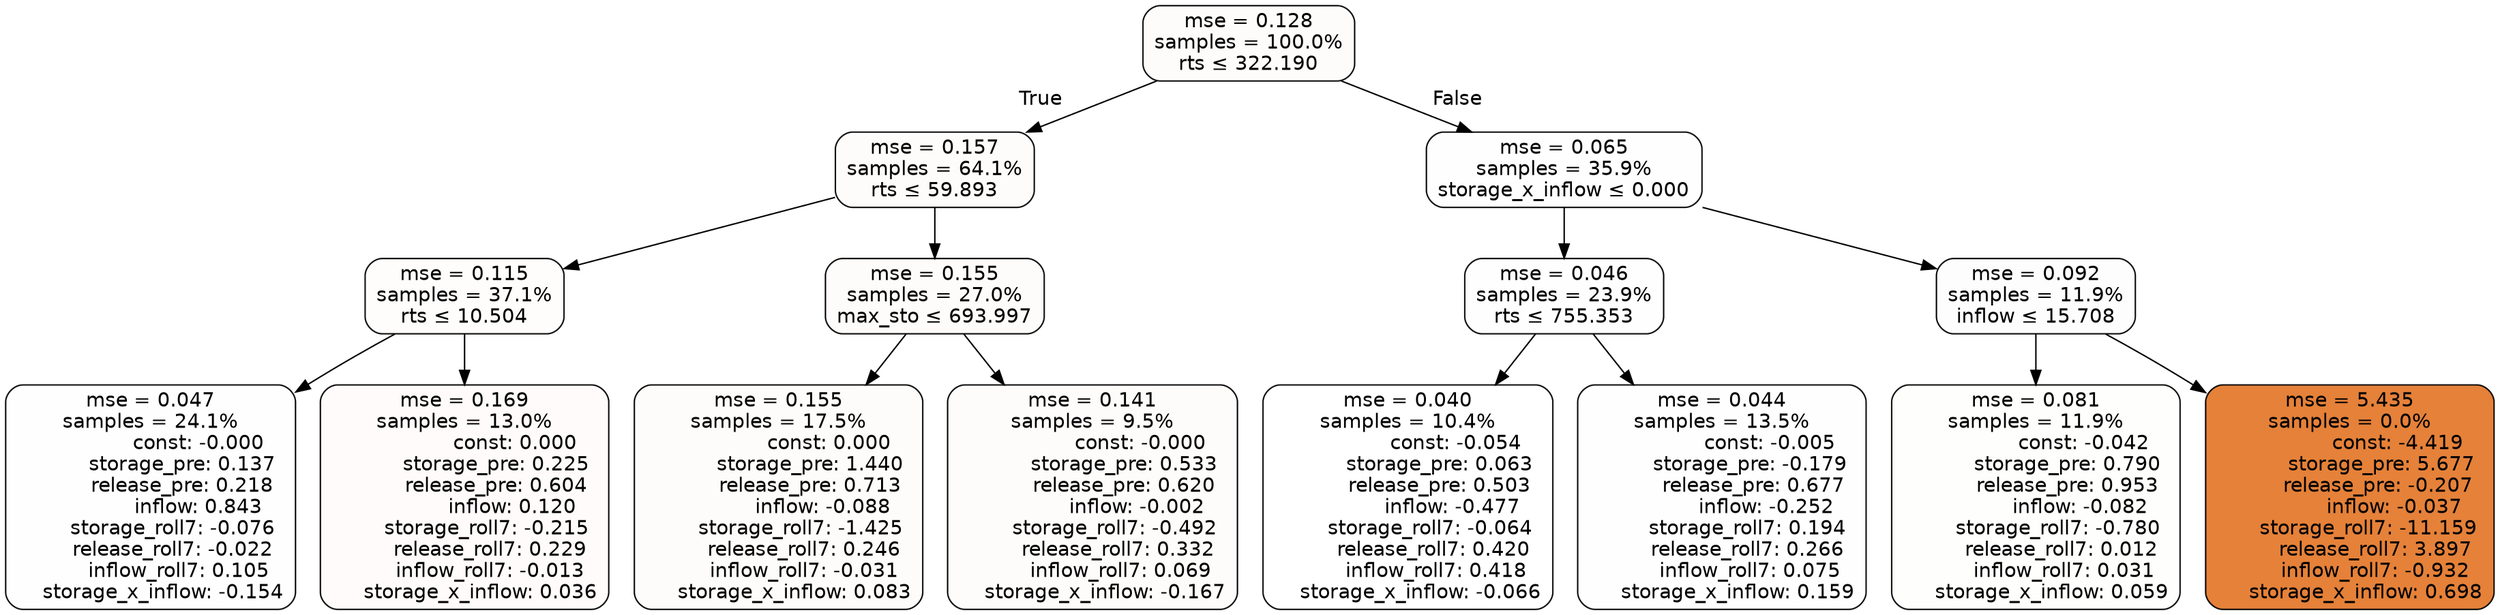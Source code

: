 digraph tree {
bgcolor="transparent"
node [shape=rectangle, style="filled, rounded", color="black", fontname=helvetica] ;
edge [fontname=helvetica] ;
	"0" [label="mse = 0.128
samples = 100.0%
rts &le; 322.190", fillcolor="#fefcfb"]
	"1" [label="mse = 0.157
samples = 64.1%
rts &le; 59.893", fillcolor="#fefcfa"]
	"2" [label="mse = 0.115
samples = 37.1%
rts &le; 10.504", fillcolor="#fefdfc"]
	"3" [label="mse = 0.047
samples = 24.1%
               const: -0.000
          storage_pre: 0.137
          release_pre: 0.218
               inflow: 0.843
       storage_roll7: -0.076
       release_roll7: -0.022
         inflow_roll7: 0.105
    storage_x_inflow: -0.154", fillcolor="#fefefe"]
	"4" [label="mse = 0.169
samples = 13.0%
                const: 0.000
          storage_pre: 0.225
          release_pre: 0.604
               inflow: 0.120
       storage_roll7: -0.215
        release_roll7: 0.229
        inflow_roll7: -0.013
     storage_x_inflow: 0.036", fillcolor="#fefbfa"]
	"5" [label="mse = 0.155
samples = 27.0%
max_sto &le; 693.997", fillcolor="#fefcfa"]
	"6" [label="mse = 0.155
samples = 17.5%
                const: 0.000
          storage_pre: 1.440
          release_pre: 0.713
              inflow: -0.088
       storage_roll7: -1.425
        release_roll7: 0.246
        inflow_roll7: -0.031
     storage_x_inflow: 0.083", fillcolor="#fefcfa"]
	"7" [label="mse = 0.141
samples = 9.5%
               const: -0.000
          storage_pre: 0.533
          release_pre: 0.620
              inflow: -0.002
       storage_roll7: -0.492
        release_roll7: 0.332
         inflow_roll7: 0.069
    storage_x_inflow: -0.167", fillcolor="#fefcfb"]
	"8" [label="mse = 0.065
samples = 35.9%
storage_x_inflow &le; 0.000", fillcolor="#fefefe"]
	"9" [label="mse = 0.046
samples = 23.9%
rts &le; 755.353", fillcolor="#fefefe"]
	"10" [label="mse = 0.040
samples = 10.4%
               const: -0.054
          storage_pre: 0.063
          release_pre: 0.503
              inflow: -0.477
       storage_roll7: -0.064
        release_roll7: 0.420
         inflow_roll7: 0.418
    storage_x_inflow: -0.066", fillcolor="#ffffff"]
	"11" [label="mse = 0.044
samples = 13.5%
               const: -0.005
         storage_pre: -0.179
          release_pre: 0.677
              inflow: -0.252
        storage_roll7: 0.194
        release_roll7: 0.266
         inflow_roll7: 0.075
     storage_x_inflow: 0.159", fillcolor="#fefefe"]
	"12" [label="mse = 0.092
samples = 11.9%
inflow &le; 15.708", fillcolor="#fefdfd"]
	"13" [label="mse = 0.081
samples = 11.9%
               const: -0.042
          storage_pre: 0.790
          release_pre: 0.953
              inflow: -0.082
       storage_roll7: -0.780
        release_roll7: 0.012
         inflow_roll7: 0.031
     storage_x_inflow: 0.059", fillcolor="#fefefd"]
	"14" [label="mse = 5.435
samples = 0.0%
               const: -4.419
          storage_pre: 5.677
         release_pre: -0.207
              inflow: -0.037
      storage_roll7: -11.159
        release_roll7: 3.897
        inflow_roll7: -0.932
     storage_x_inflow: 0.698", fillcolor="#e58139"]

	"0" -> "1" [labeldistance=2.5, labelangle=45, headlabel="True"]
	"1" -> "2"
	"2" -> "3"
	"2" -> "4"
	"1" -> "5"
	"5" -> "6"
	"5" -> "7"
	"0" -> "8" [labeldistance=2.5, labelangle=-45, headlabel="False"]
	"8" -> "9"
	"9" -> "10"
	"9" -> "11"
	"8" -> "12"
	"12" -> "13"
	"12" -> "14"
}
